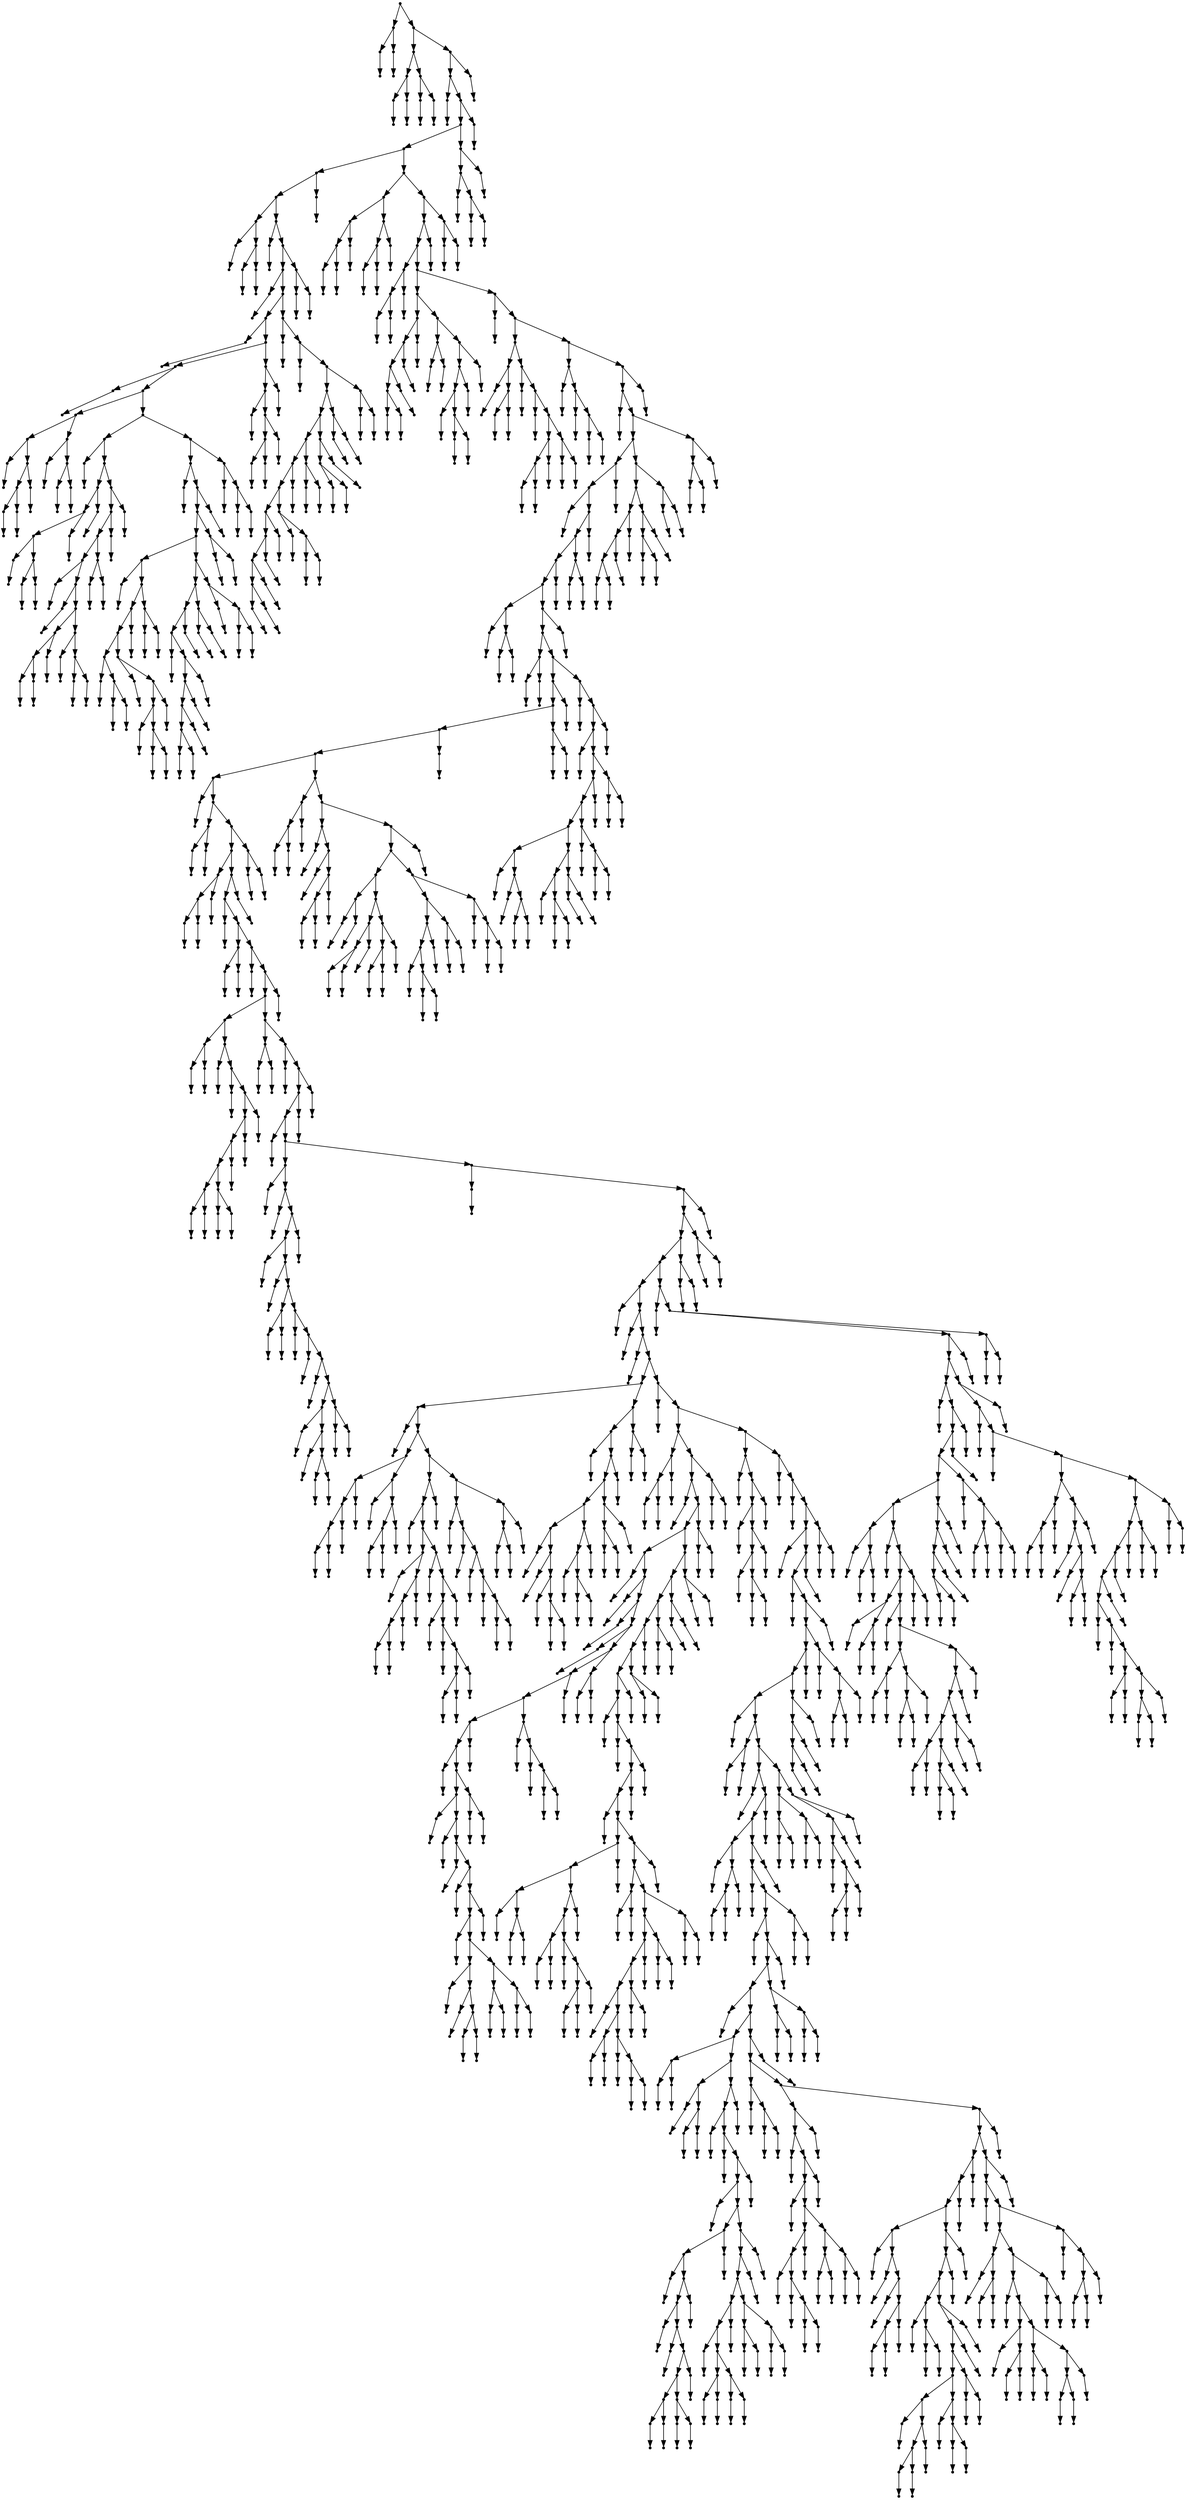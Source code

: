 digraph {
  1843 [shape=point];
  4 [shape=point];
  1 [shape=point];
  0 [shape=point];
  3 [shape=point];
  2 [shape=point];
  1842 [shape=point];
  15 [shape=point];
  9 [shape=point];
  6 [shape=point];
  5 [shape=point];
  8 [shape=point];
  7 [shape=point];
  14 [shape=point];
  11 [shape=point];
  10 [shape=point];
  13 [shape=point];
  12 [shape=point];
  1841 [shape=point];
  1838 [shape=point];
  17 [shape=point];
  16 [shape=point];
  1837 [shape=point];
  1834 [shape=point];
  1822 [shape=point];
  289 [shape=point];
  286 [shape=point];
  25 [shape=point];
  19 [shape=point];
  18 [shape=point];
  24 [shape=point];
  21 [shape=point];
  20 [shape=point];
  23 [shape=point];
  22 [shape=point];
  285 [shape=point];
  27 [shape=point];
  26 [shape=point];
  284 [shape=point];
  278 [shape=point];
  29 [shape=point];
  28 [shape=point];
  277 [shape=point];
  217 [shape=point];
  31 [shape=point];
  30 [shape=point];
  216 [shape=point];
  201 [shape=point];
  33 [shape=point];
  32 [shape=point];
  200 [shape=point];
  53 [shape=point];
  44 [shape=point];
  35 [shape=point];
  34 [shape=point];
  43 [shape=point];
  40 [shape=point];
  37 [shape=point];
  36 [shape=point];
  39 [shape=point];
  38 [shape=point];
  42 [shape=point];
  41 [shape=point];
  52 [shape=point];
  46 [shape=point];
  45 [shape=point];
  51 [shape=point];
  48 [shape=point];
  47 [shape=point];
  50 [shape=point];
  49 [shape=point];
  199 [shape=point];
  106 [shape=point];
  55 [shape=point];
  54 [shape=point];
  105 [shape=point];
  69 [shape=point];
  66 [shape=point];
  63 [shape=point];
  57 [shape=point];
  56 [shape=point];
  62 [shape=point];
  59 [shape=point];
  58 [shape=point];
  61 [shape=point];
  60 [shape=point];
  65 [shape=point];
  64 [shape=point];
  68 [shape=point];
  67 [shape=point];
  104 [shape=point];
  101 [shape=point];
  98 [shape=point];
  92 [shape=point];
  71 [shape=point];
  70 [shape=point];
  91 [shape=point];
  73 [shape=point];
  72 [shape=point];
  90 [shape=point];
  81 [shape=point];
  78 [shape=point];
  75 [shape=point];
  74 [shape=point];
  77 [shape=point];
  76 [shape=point];
  80 [shape=point];
  79 [shape=point];
  89 [shape=point];
  83 [shape=point];
  82 [shape=point];
  88 [shape=point];
  85 [shape=point];
  84 [shape=point];
  87 [shape=point];
  86 [shape=point];
  97 [shape=point];
  94 [shape=point];
  93 [shape=point];
  96 [shape=point];
  95 [shape=point];
  100 [shape=point];
  99 [shape=point];
  103 [shape=point];
  102 [shape=point];
  198 [shape=point];
  189 [shape=point];
  108 [shape=point];
  107 [shape=point];
  188 [shape=point];
  185 [shape=point];
  179 [shape=point];
  143 [shape=point];
  110 [shape=point];
  109 [shape=point];
  142 [shape=point];
  136 [shape=point];
  133 [shape=point];
  118 [shape=point];
  112 [shape=point];
  111 [shape=point];
  117 [shape=point];
  114 [shape=point];
  113 [shape=point];
  116 [shape=point];
  115 [shape=point];
  132 [shape=point];
  120 [shape=point];
  119 [shape=point];
  131 [shape=point];
  128 [shape=point];
  122 [shape=point];
  121 [shape=point];
  127 [shape=point];
  124 [shape=point];
  123 [shape=point];
  126 [shape=point];
  125 [shape=point];
  130 [shape=point];
  129 [shape=point];
  135 [shape=point];
  134 [shape=point];
  141 [shape=point];
  138 [shape=point];
  137 [shape=point];
  140 [shape=point];
  139 [shape=point];
  178 [shape=point];
  169 [shape=point];
  163 [shape=point];
  160 [shape=point];
  145 [shape=point];
  144 [shape=point];
  159 [shape=point];
  156 [shape=point];
  153 [shape=point];
  150 [shape=point];
  147 [shape=point];
  146 [shape=point];
  149 [shape=point];
  148 [shape=point];
  152 [shape=point];
  151 [shape=point];
  155 [shape=point];
  154 [shape=point];
  158 [shape=point];
  157 [shape=point];
  162 [shape=point];
  161 [shape=point];
  168 [shape=point];
  165 [shape=point];
  164 [shape=point];
  167 [shape=point];
  166 [shape=point];
  177 [shape=point];
  171 [shape=point];
  170 [shape=point];
  176 [shape=point];
  173 [shape=point];
  172 [shape=point];
  175 [shape=point];
  174 [shape=point];
  184 [shape=point];
  181 [shape=point];
  180 [shape=point];
  183 [shape=point];
  182 [shape=point];
  187 [shape=point];
  186 [shape=point];
  197 [shape=point];
  191 [shape=point];
  190 [shape=point];
  196 [shape=point];
  193 [shape=point];
  192 [shape=point];
  195 [shape=point];
  194 [shape=point];
  215 [shape=point];
  212 [shape=point];
  203 [shape=point];
  202 [shape=point];
  211 [shape=point];
  208 [shape=point];
  205 [shape=point];
  204 [shape=point];
  207 [shape=point];
  206 [shape=point];
  210 [shape=point];
  209 [shape=point];
  214 [shape=point];
  213 [shape=point];
  276 [shape=point];
  219 [shape=point];
  218 [shape=point];
  275 [shape=point];
  221 [shape=point];
  220 [shape=point];
  274 [shape=point];
  268 [shape=point];
  262 [shape=point];
  253 [shape=point];
  247 [shape=point];
  244 [shape=point];
  235 [shape=point];
  232 [shape=point];
  229 [shape=point];
  226 [shape=point];
  223 [shape=point];
  222 [shape=point];
  225 [shape=point];
  224 [shape=point];
  228 [shape=point];
  227 [shape=point];
  231 [shape=point];
  230 [shape=point];
  234 [shape=point];
  233 [shape=point];
  243 [shape=point];
  237 [shape=point];
  236 [shape=point];
  242 [shape=point];
  239 [shape=point];
  238 [shape=point];
  241 [shape=point];
  240 [shape=point];
  246 [shape=point];
  245 [shape=point];
  252 [shape=point];
  249 [shape=point];
  248 [shape=point];
  251 [shape=point];
  250 [shape=point];
  261 [shape=point];
  258 [shape=point];
  255 [shape=point];
  254 [shape=point];
  257 [shape=point];
  256 [shape=point];
  260 [shape=point];
  259 [shape=point];
  267 [shape=point];
  264 [shape=point];
  263 [shape=point];
  266 [shape=point];
  265 [shape=point];
  273 [shape=point];
  270 [shape=point];
  269 [shape=point];
  272 [shape=point];
  271 [shape=point];
  283 [shape=point];
  280 [shape=point];
  279 [shape=point];
  282 [shape=point];
  281 [shape=point];
  288 [shape=point];
  287 [shape=point];
  1821 [shape=point];
  306 [shape=point];
  297 [shape=point];
  294 [shape=point];
  291 [shape=point];
  290 [shape=point];
  293 [shape=point];
  292 [shape=point];
  296 [shape=point];
  295 [shape=point];
  305 [shape=point];
  302 [shape=point];
  299 [shape=point];
  298 [shape=point];
  301 [shape=point];
  300 [shape=point];
  304 [shape=point];
  303 [shape=point];
  1820 [shape=point];
  1814 [shape=point];
  1811 [shape=point];
  314 [shape=point];
  311 [shape=point];
  308 [shape=point];
  307 [shape=point];
  310 [shape=point];
  309 [shape=point];
  313 [shape=point];
  312 [shape=point];
  1810 [shape=point];
  349 [shape=point];
  328 [shape=point];
  325 [shape=point];
  322 [shape=point];
  319 [shape=point];
  316 [shape=point];
  315 [shape=point];
  318 [shape=point];
  317 [shape=point];
  321 [shape=point];
  320 [shape=point];
  324 [shape=point];
  323 [shape=point];
  327 [shape=point];
  326 [shape=point];
  348 [shape=point];
  333 [shape=point];
  330 [shape=point];
  329 [shape=point];
  332 [shape=point];
  331 [shape=point];
  347 [shape=point];
  344 [shape=point];
  341 [shape=point];
  335 [shape=point];
  334 [shape=point];
  340 [shape=point];
  337 [shape=point];
  336 [shape=point];
  339 [shape=point];
  338 [shape=point];
  343 [shape=point];
  342 [shape=point];
  346 [shape=point];
  345 [shape=point];
  1809 [shape=point];
  351 [shape=point];
  350 [shape=point];
  1808 [shape=point];
  380 [shape=point];
  359 [shape=point];
  353 [shape=point];
  352 [shape=point];
  358 [shape=point];
  355 [shape=point];
  354 [shape=point];
  357 [shape=point];
  356 [shape=point];
  379 [shape=point];
  361 [shape=point];
  360 [shape=point];
  378 [shape=point];
  363 [shape=point];
  362 [shape=point];
  377 [shape=point];
  371 [shape=point];
  368 [shape=point];
  365 [shape=point];
  364 [shape=point];
  367 [shape=point];
  366 [shape=point];
  370 [shape=point];
  369 [shape=point];
  376 [shape=point];
  373 [shape=point];
  372 [shape=point];
  375 [shape=point];
  374 [shape=point];
  1807 [shape=point];
  391 [shape=point];
  382 [shape=point];
  381 [shape=point];
  390 [shape=point];
  384 [shape=point];
  383 [shape=point];
  389 [shape=point];
  386 [shape=point];
  385 [shape=point];
  388 [shape=point];
  387 [shape=point];
  1806 [shape=point];
  1803 [shape=point];
  393 [shape=point];
  392 [shape=point];
  1802 [shape=point];
  1793 [shape=point];
  1766 [shape=point];
  1763 [shape=point];
  395 [shape=point];
  394 [shape=point];
  1762 [shape=point];
  1759 [shape=point];
  1753 [shape=point];
  1750 [shape=point];
  403 [shape=point];
  397 [shape=point];
  396 [shape=point];
  402 [shape=point];
  399 [shape=point];
  398 [shape=point];
  401 [shape=point];
  400 [shape=point];
  1749 [shape=point];
  1746 [shape=point];
  408 [shape=point];
  405 [shape=point];
  404 [shape=point];
  407 [shape=point];
  406 [shape=point];
  1745 [shape=point];
  1691 [shape=point];
  1688 [shape=point];
  1682 [shape=point];
  1679 [shape=point];
  1601 [shape=point];
  410 [shape=point];
  409 [shape=point];
  1600 [shape=point];
  415 [shape=point];
  412 [shape=point];
  411 [shape=point];
  414 [shape=point];
  413 [shape=point];
  1599 [shape=point];
  1593 [shape=point];
  423 [shape=point];
  420 [shape=point];
  417 [shape=point];
  416 [shape=point];
  419 [shape=point];
  418 [shape=point];
  422 [shape=point];
  421 [shape=point];
  1592 [shape=point];
  1589 [shape=point];
  425 [shape=point];
  424 [shape=point];
  1588 [shape=point];
  430 [shape=point];
  427 [shape=point];
  426 [shape=point];
  429 [shape=point];
  428 [shape=point];
  1587 [shape=point];
  432 [shape=point];
  431 [shape=point];
  1586 [shape=point];
  1583 [shape=point];
  464 [shape=point];
  437 [shape=point];
  434 [shape=point];
  433 [shape=point];
  436 [shape=point];
  435 [shape=point];
  463 [shape=point];
  439 [shape=point];
  438 [shape=point];
  462 [shape=point];
  441 [shape=point];
  440 [shape=point];
  461 [shape=point];
  458 [shape=point];
  455 [shape=point];
  452 [shape=point];
  446 [shape=point];
  443 [shape=point];
  442 [shape=point];
  445 [shape=point];
  444 [shape=point];
  451 [shape=point];
  448 [shape=point];
  447 [shape=point];
  450 [shape=point];
  449 [shape=point];
  454 [shape=point];
  453 [shape=point];
  457 [shape=point];
  456 [shape=point];
  460 [shape=point];
  459 [shape=point];
  1582 [shape=point];
  469 [shape=point];
  466 [shape=point];
  465 [shape=point];
  468 [shape=point];
  467 [shape=point];
  1581 [shape=point];
  471 [shape=point];
  470 [shape=point];
  1580 [shape=point];
  1577 [shape=point];
  1574 [shape=point];
  473 [shape=point];
  472 [shape=point];
  1573 [shape=point];
  520 [shape=point];
  475 [shape=point];
  474 [shape=point];
  519 [shape=point];
  477 [shape=point];
  476 [shape=point];
  518 [shape=point];
  515 [shape=point];
  479 [shape=point];
  478 [shape=point];
  514 [shape=point];
  481 [shape=point];
  480 [shape=point];
  513 [shape=point];
  486 [shape=point];
  483 [shape=point];
  482 [shape=point];
  485 [shape=point];
  484 [shape=point];
  512 [shape=point];
  488 [shape=point];
  487 [shape=point];
  511 [shape=point];
  490 [shape=point];
  489 [shape=point];
  510 [shape=point];
  492 [shape=point];
  491 [shape=point];
  509 [shape=point];
  503 [shape=point];
  494 [shape=point];
  493 [shape=point];
  502 [shape=point];
  496 [shape=point];
  495 [shape=point];
  501 [shape=point];
  498 [shape=point];
  497 [shape=point];
  500 [shape=point];
  499 [shape=point];
  508 [shape=point];
  505 [shape=point];
  504 [shape=point];
  507 [shape=point];
  506 [shape=point];
  517 [shape=point];
  516 [shape=point];
  1572 [shape=point];
  522 [shape=point];
  521 [shape=point];
  1571 [shape=point];
  1568 [shape=point];
  1562 [shape=point];
  1556 [shape=point];
  1358 [shape=point];
  524 [shape=point];
  523 [shape=point];
  1357 [shape=point];
  526 [shape=point];
  525 [shape=point];
  1356 [shape=point];
  528 [shape=point];
  527 [shape=point];
  1355 [shape=point];
  671 [shape=point];
  623 [shape=point];
  530 [shape=point];
  529 [shape=point];
  622 [shape=point];
  553 [shape=point];
  541 [shape=point];
  538 [shape=point];
  535 [shape=point];
  532 [shape=point];
  531 [shape=point];
  534 [shape=point];
  533 [shape=point];
  537 [shape=point];
  536 [shape=point];
  540 [shape=point];
  539 [shape=point];
  552 [shape=point];
  543 [shape=point];
  542 [shape=point];
  551 [shape=point];
  548 [shape=point];
  545 [shape=point];
  544 [shape=point];
  547 [shape=point];
  546 [shape=point];
  550 [shape=point];
  549 [shape=point];
  621 [shape=point];
  594 [shape=point];
  591 [shape=point];
  555 [shape=point];
  554 [shape=point];
  590 [shape=point];
  569 [shape=point];
  557 [shape=point];
  556 [shape=point];
  568 [shape=point];
  565 [shape=point];
  562 [shape=point];
  559 [shape=point];
  558 [shape=point];
  561 [shape=point];
  560 [shape=point];
  564 [shape=point];
  563 [shape=point];
  567 [shape=point];
  566 [shape=point];
  589 [shape=point];
  571 [shape=point];
  570 [shape=point];
  588 [shape=point];
  585 [shape=point];
  573 [shape=point];
  572 [shape=point];
  584 [shape=point];
  575 [shape=point];
  574 [shape=point];
  583 [shape=point];
  580 [shape=point];
  577 [shape=point];
  576 [shape=point];
  579 [shape=point];
  578 [shape=point];
  582 [shape=point];
  581 [shape=point];
  587 [shape=point];
  586 [shape=point];
  593 [shape=point];
  592 [shape=point];
  620 [shape=point];
  611 [shape=point];
  596 [shape=point];
  595 [shape=point];
  610 [shape=point];
  598 [shape=point];
  597 [shape=point];
  609 [shape=point];
  600 [shape=point];
  599 [shape=point];
  608 [shape=point];
  602 [shape=point];
  601 [shape=point];
  607 [shape=point];
  604 [shape=point];
  603 [shape=point];
  606 [shape=point];
  605 [shape=point];
  619 [shape=point];
  616 [shape=point];
  613 [shape=point];
  612 [shape=point];
  615 [shape=point];
  614 [shape=point];
  618 [shape=point];
  617 [shape=point];
  670 [shape=point];
  664 [shape=point];
  625 [shape=point];
  624 [shape=point];
  663 [shape=point];
  660 [shape=point];
  651 [shape=point];
  639 [shape=point];
  627 [shape=point];
  626 [shape=point];
  638 [shape=point];
  629 [shape=point];
  628 [shape=point];
  637 [shape=point];
  631 [shape=point];
  630 [shape=point];
  636 [shape=point];
  633 [shape=point];
  632 [shape=point];
  635 [shape=point];
  634 [shape=point];
  650 [shape=point];
  647 [shape=point];
  641 [shape=point];
  640 [shape=point];
  646 [shape=point];
  643 [shape=point];
  642 [shape=point];
  645 [shape=point];
  644 [shape=point];
  649 [shape=point];
  648 [shape=point];
  659 [shape=point];
  656 [shape=point];
  653 [shape=point];
  652 [shape=point];
  655 [shape=point];
  654 [shape=point];
  658 [shape=point];
  657 [shape=point];
  662 [shape=point];
  661 [shape=point];
  669 [shape=point];
  666 [shape=point];
  665 [shape=point];
  668 [shape=point];
  667 [shape=point];
  1354 [shape=point];
  673 [shape=point];
  672 [shape=point];
  1353 [shape=point];
  909 [shape=point];
  681 [shape=point];
  678 [shape=point];
  675 [shape=point];
  674 [shape=point];
  677 [shape=point];
  676 [shape=point];
  680 [shape=point];
  679 [shape=point];
  908 [shape=point];
  902 [shape=point];
  683 [shape=point];
  682 [shape=point];
  901 [shape=point];
  895 [shape=point];
  769 [shape=point];
  685 [shape=point];
  684 [shape=point];
  768 [shape=point];
  687 [shape=point];
  686 [shape=point];
  767 [shape=point];
  689 [shape=point];
  688 [shape=point];
  766 [shape=point];
  691 [shape=point];
  690 [shape=point];
  765 [shape=point];
  759 [shape=point];
  756 [shape=point];
  744 [shape=point];
  741 [shape=point];
  693 [shape=point];
  692 [shape=point];
  740 [shape=point];
  734 [shape=point];
  695 [shape=point];
  694 [shape=point];
  733 [shape=point];
  697 [shape=point];
  696 [shape=point];
  732 [shape=point];
  699 [shape=point];
  698 [shape=point];
  731 [shape=point];
  701 [shape=point];
  700 [shape=point];
  730 [shape=point];
  727 [shape=point];
  703 [shape=point];
  702 [shape=point];
  726 [shape=point];
  714 [shape=point];
  705 [shape=point];
  704 [shape=point];
  713 [shape=point];
  707 [shape=point];
  706 [shape=point];
  712 [shape=point];
  709 [shape=point];
  708 [shape=point];
  711 [shape=point];
  710 [shape=point];
  725 [shape=point];
  719 [shape=point];
  716 [shape=point];
  715 [shape=point];
  718 [shape=point];
  717 [shape=point];
  724 [shape=point];
  721 [shape=point];
  720 [shape=point];
  723 [shape=point];
  722 [shape=point];
  729 [shape=point];
  728 [shape=point];
  739 [shape=point];
  736 [shape=point];
  735 [shape=point];
  738 [shape=point];
  737 [shape=point];
  743 [shape=point];
  742 [shape=point];
  755 [shape=point];
  746 [shape=point];
  745 [shape=point];
  754 [shape=point];
  748 [shape=point];
  747 [shape=point];
  753 [shape=point];
  750 [shape=point];
  749 [shape=point];
  752 [shape=point];
  751 [shape=point];
  758 [shape=point];
  757 [shape=point];
  764 [shape=point];
  761 [shape=point];
  760 [shape=point];
  763 [shape=point];
  762 [shape=point];
  894 [shape=point];
  888 [shape=point];
  882 [shape=point];
  876 [shape=point];
  873 [shape=point];
  867 [shape=point];
  864 [shape=point];
  771 [shape=point];
  770 [shape=point];
  863 [shape=point];
  773 [shape=point];
  772 [shape=point];
  862 [shape=point];
  859 [shape=point];
  856 [shape=point];
  775 [shape=point];
  774 [shape=point];
  855 [shape=point];
  807 [shape=point];
  804 [shape=point];
  783 [shape=point];
  777 [shape=point];
  776 [shape=point];
  782 [shape=point];
  779 [shape=point];
  778 [shape=point];
  781 [shape=point];
  780 [shape=point];
  803 [shape=point];
  800 [shape=point];
  788 [shape=point];
  785 [shape=point];
  784 [shape=point];
  787 [shape=point];
  786 [shape=point];
  799 [shape=point];
  790 [shape=point];
  789 [shape=point];
  798 [shape=point];
  795 [shape=point];
  792 [shape=point];
  791 [shape=point];
  794 [shape=point];
  793 [shape=point];
  797 [shape=point];
  796 [shape=point];
  802 [shape=point];
  801 [shape=point];
  806 [shape=point];
  805 [shape=point];
  854 [shape=point];
  851 [shape=point];
  812 [shape=point];
  809 [shape=point];
  808 [shape=point];
  811 [shape=point];
  810 [shape=point];
  850 [shape=point];
  844 [shape=point];
  838 [shape=point];
  835 [shape=point];
  829 [shape=point];
  814 [shape=point];
  813 [shape=point];
  828 [shape=point];
  819 [shape=point];
  816 [shape=point];
  815 [shape=point];
  818 [shape=point];
  817 [shape=point];
  827 [shape=point];
  821 [shape=point];
  820 [shape=point];
  826 [shape=point];
  823 [shape=point];
  822 [shape=point];
  825 [shape=point];
  824 [shape=point];
  834 [shape=point];
  831 [shape=point];
  830 [shape=point];
  833 [shape=point];
  832 [shape=point];
  837 [shape=point];
  836 [shape=point];
  843 [shape=point];
  840 [shape=point];
  839 [shape=point];
  842 [shape=point];
  841 [shape=point];
  849 [shape=point];
  846 [shape=point];
  845 [shape=point];
  848 [shape=point];
  847 [shape=point];
  853 [shape=point];
  852 [shape=point];
  858 [shape=point];
  857 [shape=point];
  861 [shape=point];
  860 [shape=point];
  866 [shape=point];
  865 [shape=point];
  872 [shape=point];
  869 [shape=point];
  868 [shape=point];
  871 [shape=point];
  870 [shape=point];
  875 [shape=point];
  874 [shape=point];
  881 [shape=point];
  878 [shape=point];
  877 [shape=point];
  880 [shape=point];
  879 [shape=point];
  887 [shape=point];
  884 [shape=point];
  883 [shape=point];
  886 [shape=point];
  885 [shape=point];
  893 [shape=point];
  890 [shape=point];
  889 [shape=point];
  892 [shape=point];
  891 [shape=point];
  900 [shape=point];
  897 [shape=point];
  896 [shape=point];
  899 [shape=point];
  898 [shape=point];
  907 [shape=point];
  904 [shape=point];
  903 [shape=point];
  906 [shape=point];
  905 [shape=point];
  1352 [shape=point];
  929 [shape=point];
  911 [shape=point];
  910 [shape=point];
  928 [shape=point];
  925 [shape=point];
  913 [shape=point];
  912 [shape=point];
  924 [shape=point];
  921 [shape=point];
  915 [shape=point];
  914 [shape=point];
  920 [shape=point];
  917 [shape=point];
  916 [shape=point];
  919 [shape=point];
  918 [shape=point];
  923 [shape=point];
  922 [shape=point];
  927 [shape=point];
  926 [shape=point];
  1351 [shape=point];
  931 [shape=point];
  930 [shape=point];
  1350 [shape=point];
  933 [shape=point];
  932 [shape=point];
  1349 [shape=point];
  1343 [shape=point];
  935 [shape=point];
  934 [shape=point];
  1342 [shape=point];
  1339 [shape=point];
  937 [shape=point];
  936 [shape=point];
  1338 [shape=point];
  1335 [shape=point];
  1323 [shape=point];
  1320 [shape=point];
  1308 [shape=point];
  939 [shape=point];
  938 [shape=point];
  1307 [shape=point];
  944 [shape=point];
  941 [shape=point];
  940 [shape=point];
  943 [shape=point];
  942 [shape=point];
  1306 [shape=point];
  1276 [shape=point];
  946 [shape=point];
  945 [shape=point];
  1275 [shape=point];
  1272 [shape=point];
  957 [shape=point];
  948 [shape=point];
  947 [shape=point];
  956 [shape=point];
  953 [shape=point];
  950 [shape=point];
  949 [shape=point];
  952 [shape=point];
  951 [shape=point];
  955 [shape=point];
  954 [shape=point];
  1271 [shape=point];
  1268 [shape=point];
  959 [shape=point];
  958 [shape=point];
  1267 [shape=point];
  1261 [shape=point];
  961 [shape=point];
  960 [shape=point];
  1260 [shape=point];
  1257 [shape=point];
  1245 [shape=point];
  963 [shape=point];
  962 [shape=point];
  1244 [shape=point];
  1058 [shape=point];
  968 [shape=point];
  965 [shape=point];
  964 [shape=point];
  967 [shape=point];
  966 [shape=point];
  1057 [shape=point];
  976 [shape=point];
  970 [shape=point];
  969 [shape=point];
  975 [shape=point];
  972 [shape=point];
  971 [shape=point];
  974 [shape=point];
  973 [shape=point];
  1056 [shape=point];
  1053 [shape=point];
  978 [shape=point];
  977 [shape=point];
  1052 [shape=point];
  980 [shape=point];
  979 [shape=point];
  1051 [shape=point];
  1048 [shape=point];
  982 [shape=point];
  981 [shape=point];
  1047 [shape=point];
  1011 [shape=point];
  1008 [shape=point];
  984 [shape=point];
  983 [shape=point];
  1007 [shape=point];
  1004 [shape=point];
  986 [shape=point];
  985 [shape=point];
  1003 [shape=point];
  988 [shape=point];
  987 [shape=point];
  1002 [shape=point];
  999 [shape=point];
  993 [shape=point];
  990 [shape=point];
  989 [shape=point];
  992 [shape=point];
  991 [shape=point];
  998 [shape=point];
  995 [shape=point];
  994 [shape=point];
  997 [shape=point];
  996 [shape=point];
  1001 [shape=point];
  1000 [shape=point];
  1006 [shape=point];
  1005 [shape=point];
  1010 [shape=point];
  1009 [shape=point];
  1046 [shape=point];
  1043 [shape=point];
  1040 [shape=point];
  1028 [shape=point];
  1025 [shape=point];
  1013 [shape=point];
  1012 [shape=point];
  1024 [shape=point];
  1018 [shape=point];
  1015 [shape=point];
  1014 [shape=point];
  1017 [shape=point];
  1016 [shape=point];
  1023 [shape=point];
  1020 [shape=point];
  1019 [shape=point];
  1022 [shape=point];
  1021 [shape=point];
  1027 [shape=point];
  1026 [shape=point];
  1039 [shape=point];
  1033 [shape=point];
  1030 [shape=point];
  1029 [shape=point];
  1032 [shape=point];
  1031 [shape=point];
  1038 [shape=point];
  1035 [shape=point];
  1034 [shape=point];
  1037 [shape=point];
  1036 [shape=point];
  1042 [shape=point];
  1041 [shape=point];
  1045 [shape=point];
  1044 [shape=point];
  1050 [shape=point];
  1049 [shape=point];
  1055 [shape=point];
  1054 [shape=point];
  1243 [shape=point];
  1240 [shape=point];
  1066 [shape=point];
  1060 [shape=point];
  1059 [shape=point];
  1065 [shape=point];
  1062 [shape=point];
  1061 [shape=point];
  1064 [shape=point];
  1063 [shape=point];
  1239 [shape=point];
  1104 [shape=point];
  1101 [shape=point];
  1068 [shape=point];
  1067 [shape=point];
  1100 [shape=point];
  1097 [shape=point];
  1070 [shape=point];
  1069 [shape=point];
  1096 [shape=point];
  1084 [shape=point];
  1081 [shape=point];
  1072 [shape=point];
  1071 [shape=point];
  1080 [shape=point];
  1074 [shape=point];
  1073 [shape=point];
  1079 [shape=point];
  1076 [shape=point];
  1075 [shape=point];
  1078 [shape=point];
  1077 [shape=point];
  1083 [shape=point];
  1082 [shape=point];
  1095 [shape=point];
  1089 [shape=point];
  1086 [shape=point];
  1085 [shape=point];
  1088 [shape=point];
  1087 [shape=point];
  1094 [shape=point];
  1091 [shape=point];
  1090 [shape=point];
  1093 [shape=point];
  1092 [shape=point];
  1099 [shape=point];
  1098 [shape=point];
  1103 [shape=point];
  1102 [shape=point];
  1238 [shape=point];
  1235 [shape=point];
  1175 [shape=point];
  1172 [shape=point];
  1169 [shape=point];
  1121 [shape=point];
  1106 [shape=point];
  1105 [shape=point];
  1120 [shape=point];
  1108 [shape=point];
  1107 [shape=point];
  1119 [shape=point];
  1110 [shape=point];
  1109 [shape=point];
  1118 [shape=point];
  1115 [shape=point];
  1112 [shape=point];
  1111 [shape=point];
  1114 [shape=point];
  1113 [shape=point];
  1117 [shape=point];
  1116 [shape=point];
  1168 [shape=point];
  1165 [shape=point];
  1162 [shape=point];
  1129 [shape=point];
  1123 [shape=point];
  1122 [shape=point];
  1128 [shape=point];
  1125 [shape=point];
  1124 [shape=point];
  1127 [shape=point];
  1126 [shape=point];
  1161 [shape=point];
  1158 [shape=point];
  1155 [shape=point];
  1149 [shape=point];
  1140 [shape=point];
  1131 [shape=point];
  1130 [shape=point];
  1139 [shape=point];
  1136 [shape=point];
  1133 [shape=point];
  1132 [shape=point];
  1135 [shape=point];
  1134 [shape=point];
  1138 [shape=point];
  1137 [shape=point];
  1148 [shape=point];
  1142 [shape=point];
  1141 [shape=point];
  1147 [shape=point];
  1144 [shape=point];
  1143 [shape=point];
  1146 [shape=point];
  1145 [shape=point];
  1154 [shape=point];
  1151 [shape=point];
  1150 [shape=point];
  1153 [shape=point];
  1152 [shape=point];
  1157 [shape=point];
  1156 [shape=point];
  1160 [shape=point];
  1159 [shape=point];
  1164 [shape=point];
  1163 [shape=point];
  1167 [shape=point];
  1166 [shape=point];
  1171 [shape=point];
  1170 [shape=point];
  1174 [shape=point];
  1173 [shape=point];
  1234 [shape=point];
  1231 [shape=point];
  1177 [shape=point];
  1176 [shape=point];
  1230 [shape=point];
  1218 [shape=point];
  1185 [shape=point];
  1179 [shape=point];
  1178 [shape=point];
  1184 [shape=point];
  1181 [shape=point];
  1180 [shape=point];
  1183 [shape=point];
  1182 [shape=point];
  1217 [shape=point];
  1211 [shape=point];
  1187 [shape=point];
  1186 [shape=point];
  1210 [shape=point];
  1195 [shape=point];
  1189 [shape=point];
  1188 [shape=point];
  1194 [shape=point];
  1191 [shape=point];
  1190 [shape=point];
  1193 [shape=point];
  1192 [shape=point];
  1209 [shape=point];
  1200 [shape=point];
  1197 [shape=point];
  1196 [shape=point];
  1199 [shape=point];
  1198 [shape=point];
  1208 [shape=point];
  1205 [shape=point];
  1202 [shape=point];
  1201 [shape=point];
  1204 [shape=point];
  1203 [shape=point];
  1207 [shape=point];
  1206 [shape=point];
  1216 [shape=point];
  1213 [shape=point];
  1212 [shape=point];
  1215 [shape=point];
  1214 [shape=point];
  1229 [shape=point];
  1220 [shape=point];
  1219 [shape=point];
  1228 [shape=point];
  1225 [shape=point];
  1222 [shape=point];
  1221 [shape=point];
  1224 [shape=point];
  1223 [shape=point];
  1227 [shape=point];
  1226 [shape=point];
  1233 [shape=point];
  1232 [shape=point];
  1237 [shape=point];
  1236 [shape=point];
  1242 [shape=point];
  1241 [shape=point];
  1256 [shape=point];
  1250 [shape=point];
  1247 [shape=point];
  1246 [shape=point];
  1249 [shape=point];
  1248 [shape=point];
  1255 [shape=point];
  1252 [shape=point];
  1251 [shape=point];
  1254 [shape=point];
  1253 [shape=point];
  1259 [shape=point];
  1258 [shape=point];
  1266 [shape=point];
  1263 [shape=point];
  1262 [shape=point];
  1265 [shape=point];
  1264 [shape=point];
  1270 [shape=point];
  1269 [shape=point];
  1274 [shape=point];
  1273 [shape=point];
  1305 [shape=point];
  1287 [shape=point];
  1281 [shape=point];
  1278 [shape=point];
  1277 [shape=point];
  1280 [shape=point];
  1279 [shape=point];
  1286 [shape=point];
  1283 [shape=point];
  1282 [shape=point];
  1285 [shape=point];
  1284 [shape=point];
  1304 [shape=point];
  1301 [shape=point];
  1298 [shape=point];
  1289 [shape=point];
  1288 [shape=point];
  1297 [shape=point];
  1294 [shape=point];
  1291 [shape=point];
  1290 [shape=point];
  1293 [shape=point];
  1292 [shape=point];
  1296 [shape=point];
  1295 [shape=point];
  1300 [shape=point];
  1299 [shape=point];
  1303 [shape=point];
  1302 [shape=point];
  1319 [shape=point];
  1316 [shape=point];
  1313 [shape=point];
  1310 [shape=point];
  1309 [shape=point];
  1312 [shape=point];
  1311 [shape=point];
  1315 [shape=point];
  1314 [shape=point];
  1318 [shape=point];
  1317 [shape=point];
  1322 [shape=point];
  1321 [shape=point];
  1334 [shape=point];
  1325 [shape=point];
  1324 [shape=point];
  1333 [shape=point];
  1330 [shape=point];
  1327 [shape=point];
  1326 [shape=point];
  1329 [shape=point];
  1328 [shape=point];
  1332 [shape=point];
  1331 [shape=point];
  1337 [shape=point];
  1336 [shape=point];
  1341 [shape=point];
  1340 [shape=point];
  1348 [shape=point];
  1345 [shape=point];
  1344 [shape=point];
  1347 [shape=point];
  1346 [shape=point];
  1555 [shape=point];
  1360 [shape=point];
  1359 [shape=point];
  1554 [shape=point];
  1548 [shape=point];
  1545 [shape=point];
  1470 [shape=point];
  1362 [shape=point];
  1361 [shape=point];
  1469 [shape=point];
  1466 [shape=point];
  1463 [shape=point];
  1448 [shape=point];
  1433 [shape=point];
  1370 [shape=point];
  1364 [shape=point];
  1363 [shape=point];
  1369 [shape=point];
  1366 [shape=point];
  1365 [shape=point];
  1368 [shape=point];
  1367 [shape=point];
  1432 [shape=point];
  1372 [shape=point];
  1371 [shape=point];
  1431 [shape=point];
  1425 [shape=point];
  1380 [shape=point];
  1374 [shape=point];
  1373 [shape=point];
  1379 [shape=point];
  1376 [shape=point];
  1375 [shape=point];
  1378 [shape=point];
  1377 [shape=point];
  1424 [shape=point];
  1382 [shape=point];
  1381 [shape=point];
  1423 [shape=point];
  1396 [shape=point];
  1387 [shape=point];
  1384 [shape=point];
  1383 [shape=point];
  1386 [shape=point];
  1385 [shape=point];
  1395 [shape=point];
  1392 [shape=point];
  1389 [shape=point];
  1388 [shape=point];
  1391 [shape=point];
  1390 [shape=point];
  1394 [shape=point];
  1393 [shape=point];
  1422 [shape=point];
  1419 [shape=point];
  1416 [shape=point];
  1410 [shape=point];
  1401 [shape=point];
  1398 [shape=point];
  1397 [shape=point];
  1400 [shape=point];
  1399 [shape=point];
  1409 [shape=point];
  1406 [shape=point];
  1403 [shape=point];
  1402 [shape=point];
  1405 [shape=point];
  1404 [shape=point];
  1408 [shape=point];
  1407 [shape=point];
  1415 [shape=point];
  1412 [shape=point];
  1411 [shape=point];
  1414 [shape=point];
  1413 [shape=point];
  1418 [shape=point];
  1417 [shape=point];
  1421 [shape=point];
  1420 [shape=point];
  1430 [shape=point];
  1427 [shape=point];
  1426 [shape=point];
  1429 [shape=point];
  1428 [shape=point];
  1447 [shape=point];
  1444 [shape=point];
  1441 [shape=point];
  1438 [shape=point];
  1435 [shape=point];
  1434 [shape=point];
  1437 [shape=point];
  1436 [shape=point];
  1440 [shape=point];
  1439 [shape=point];
  1443 [shape=point];
  1442 [shape=point];
  1446 [shape=point];
  1445 [shape=point];
  1462 [shape=point];
  1450 [shape=point];
  1449 [shape=point];
  1461 [shape=point];
  1455 [shape=point];
  1452 [shape=point];
  1451 [shape=point];
  1454 [shape=point];
  1453 [shape=point];
  1460 [shape=point];
  1457 [shape=point];
  1456 [shape=point];
  1459 [shape=point];
  1458 [shape=point];
  1465 [shape=point];
  1464 [shape=point];
  1468 [shape=point];
  1467 [shape=point];
  1544 [shape=point];
  1541 [shape=point];
  1472 [shape=point];
  1471 [shape=point];
  1540 [shape=point];
  1474 [shape=point];
  1473 [shape=point];
  1539 [shape=point];
  1497 [shape=point];
  1482 [shape=point];
  1479 [shape=point];
  1476 [shape=point];
  1475 [shape=point];
  1478 [shape=point];
  1477 [shape=point];
  1481 [shape=point];
  1480 [shape=point];
  1496 [shape=point];
  1493 [shape=point];
  1484 [shape=point];
  1483 [shape=point];
  1492 [shape=point];
  1486 [shape=point];
  1485 [shape=point];
  1491 [shape=point];
  1488 [shape=point];
  1487 [shape=point];
  1490 [shape=point];
  1489 [shape=point];
  1495 [shape=point];
  1494 [shape=point];
  1538 [shape=point];
  1532 [shape=point];
  1526 [shape=point];
  1523 [shape=point];
  1520 [shape=point];
  1517 [shape=point];
  1499 [shape=point];
  1498 [shape=point];
  1516 [shape=point];
  1501 [shape=point];
  1500 [shape=point];
  1515 [shape=point];
  1506 [shape=point];
  1503 [shape=point];
  1502 [shape=point];
  1505 [shape=point];
  1504 [shape=point];
  1514 [shape=point];
  1511 [shape=point];
  1508 [shape=point];
  1507 [shape=point];
  1510 [shape=point];
  1509 [shape=point];
  1513 [shape=point];
  1512 [shape=point];
  1519 [shape=point];
  1518 [shape=point];
  1522 [shape=point];
  1521 [shape=point];
  1525 [shape=point];
  1524 [shape=point];
  1531 [shape=point];
  1528 [shape=point];
  1527 [shape=point];
  1530 [shape=point];
  1529 [shape=point];
  1537 [shape=point];
  1534 [shape=point];
  1533 [shape=point];
  1536 [shape=point];
  1535 [shape=point];
  1543 [shape=point];
  1542 [shape=point];
  1547 [shape=point];
  1546 [shape=point];
  1553 [shape=point];
  1550 [shape=point];
  1549 [shape=point];
  1552 [shape=point];
  1551 [shape=point];
  1561 [shape=point];
  1558 [shape=point];
  1557 [shape=point];
  1560 [shape=point];
  1559 [shape=point];
  1567 [shape=point];
  1564 [shape=point];
  1563 [shape=point];
  1566 [shape=point];
  1565 [shape=point];
  1570 [shape=point];
  1569 [shape=point];
  1576 [shape=point];
  1575 [shape=point];
  1579 [shape=point];
  1578 [shape=point];
  1585 [shape=point];
  1584 [shape=point];
  1591 [shape=point];
  1590 [shape=point];
  1598 [shape=point];
  1595 [shape=point];
  1594 [shape=point];
  1597 [shape=point];
  1596 [shape=point];
  1678 [shape=point];
  1609 [shape=point];
  1606 [shape=point];
  1603 [shape=point];
  1602 [shape=point];
  1605 [shape=point];
  1604 [shape=point];
  1608 [shape=point];
  1607 [shape=point];
  1677 [shape=point];
  1623 [shape=point];
  1611 [shape=point];
  1610 [shape=point];
  1622 [shape=point];
  1613 [shape=point];
  1612 [shape=point];
  1621 [shape=point];
  1618 [shape=point];
  1615 [shape=point];
  1614 [shape=point];
  1617 [shape=point];
  1616 [shape=point];
  1620 [shape=point];
  1619 [shape=point];
  1676 [shape=point];
  1673 [shape=point];
  1646 [shape=point];
  1628 [shape=point];
  1625 [shape=point];
  1624 [shape=point];
  1627 [shape=point];
  1626 [shape=point];
  1645 [shape=point];
  1636 [shape=point];
  1633 [shape=point];
  1630 [shape=point];
  1629 [shape=point];
  1632 [shape=point];
  1631 [shape=point];
  1635 [shape=point];
  1634 [shape=point];
  1644 [shape=point];
  1641 [shape=point];
  1638 [shape=point];
  1637 [shape=point];
  1640 [shape=point];
  1639 [shape=point];
  1643 [shape=point];
  1642 [shape=point];
  1672 [shape=point];
  1663 [shape=point];
  1657 [shape=point];
  1654 [shape=point];
  1648 [shape=point];
  1647 [shape=point];
  1653 [shape=point];
  1650 [shape=point];
  1649 [shape=point];
  1652 [shape=point];
  1651 [shape=point];
  1656 [shape=point];
  1655 [shape=point];
  1662 [shape=point];
  1659 [shape=point];
  1658 [shape=point];
  1661 [shape=point];
  1660 [shape=point];
  1671 [shape=point];
  1665 [shape=point];
  1664 [shape=point];
  1670 [shape=point];
  1667 [shape=point];
  1666 [shape=point];
  1669 [shape=point];
  1668 [shape=point];
  1675 [shape=point];
  1674 [shape=point];
  1681 [shape=point];
  1680 [shape=point];
  1687 [shape=point];
  1684 [shape=point];
  1683 [shape=point];
  1686 [shape=point];
  1685 [shape=point];
  1690 [shape=point];
  1689 [shape=point];
  1744 [shape=point];
  1693 [shape=point];
  1692 [shape=point];
  1743 [shape=point];
  1740 [shape=point];
  1695 [shape=point];
  1694 [shape=point];
  1739 [shape=point];
  1733 [shape=point];
  1730 [shape=point];
  1721 [shape=point];
  1706 [shape=point];
  1697 [shape=point];
  1696 [shape=point];
  1705 [shape=point];
  1699 [shape=point];
  1698 [shape=point];
  1704 [shape=point];
  1701 [shape=point];
  1700 [shape=point];
  1703 [shape=point];
  1702 [shape=point];
  1720 [shape=point];
  1714 [shape=point];
  1708 [shape=point];
  1707 [shape=point];
  1713 [shape=point];
  1710 [shape=point];
  1709 [shape=point];
  1712 [shape=point];
  1711 [shape=point];
  1719 [shape=point];
  1716 [shape=point];
  1715 [shape=point];
  1718 [shape=point];
  1717 [shape=point];
  1729 [shape=point];
  1723 [shape=point];
  1722 [shape=point];
  1728 [shape=point];
  1725 [shape=point];
  1724 [shape=point];
  1727 [shape=point];
  1726 [shape=point];
  1732 [shape=point];
  1731 [shape=point];
  1738 [shape=point];
  1735 [shape=point];
  1734 [shape=point];
  1737 [shape=point];
  1736 [shape=point];
  1742 [shape=point];
  1741 [shape=point];
  1748 [shape=point];
  1747 [shape=point];
  1752 [shape=point];
  1751 [shape=point];
  1758 [shape=point];
  1755 [shape=point];
  1754 [shape=point];
  1757 [shape=point];
  1756 [shape=point];
  1761 [shape=point];
  1760 [shape=point];
  1765 [shape=point];
  1764 [shape=point];
  1792 [shape=point];
  1786 [shape=point];
  1777 [shape=point];
  1774 [shape=point];
  1771 [shape=point];
  1768 [shape=point];
  1767 [shape=point];
  1770 [shape=point];
  1769 [shape=point];
  1773 [shape=point];
  1772 [shape=point];
  1776 [shape=point];
  1775 [shape=point];
  1785 [shape=point];
  1782 [shape=point];
  1779 [shape=point];
  1778 [shape=point];
  1781 [shape=point];
  1780 [shape=point];
  1784 [shape=point];
  1783 [shape=point];
  1791 [shape=point];
  1788 [shape=point];
  1787 [shape=point];
  1790 [shape=point];
  1789 [shape=point];
  1801 [shape=point];
  1798 [shape=point];
  1795 [shape=point];
  1794 [shape=point];
  1797 [shape=point];
  1796 [shape=point];
  1800 [shape=point];
  1799 [shape=point];
  1805 [shape=point];
  1804 [shape=point];
  1813 [shape=point];
  1812 [shape=point];
  1819 [shape=point];
  1816 [shape=point];
  1815 [shape=point];
  1818 [shape=point];
  1817 [shape=point];
  1833 [shape=point];
  1830 [shape=point];
  1824 [shape=point];
  1823 [shape=point];
  1829 [shape=point];
  1826 [shape=point];
  1825 [shape=point];
  1828 [shape=point];
  1827 [shape=point];
  1832 [shape=point];
  1831 [shape=point];
  1836 [shape=point];
  1835 [shape=point];
  1840 [shape=point];
  1839 [shape=point];
1843 -> 4;
4 -> 1;
1 -> 0;
4 -> 3;
3 -> 2;
1843 -> 1842;
1842 -> 15;
15 -> 9;
9 -> 6;
6 -> 5;
9 -> 8;
8 -> 7;
15 -> 14;
14 -> 11;
11 -> 10;
14 -> 13;
13 -> 12;
1842 -> 1841;
1841 -> 1838;
1838 -> 17;
17 -> 16;
1838 -> 1837;
1837 -> 1834;
1834 -> 1822;
1822 -> 289;
289 -> 286;
286 -> 25;
25 -> 19;
19 -> 18;
25 -> 24;
24 -> 21;
21 -> 20;
24 -> 23;
23 -> 22;
286 -> 285;
285 -> 27;
27 -> 26;
285 -> 284;
284 -> 278;
278 -> 29;
29 -> 28;
278 -> 277;
277 -> 217;
217 -> 31;
31 -> 30;
217 -> 216;
216 -> 201;
201 -> 33;
33 -> 32;
201 -> 200;
200 -> 53;
53 -> 44;
44 -> 35;
35 -> 34;
44 -> 43;
43 -> 40;
40 -> 37;
37 -> 36;
40 -> 39;
39 -> 38;
43 -> 42;
42 -> 41;
53 -> 52;
52 -> 46;
46 -> 45;
52 -> 51;
51 -> 48;
48 -> 47;
51 -> 50;
50 -> 49;
200 -> 199;
199 -> 106;
106 -> 55;
55 -> 54;
106 -> 105;
105 -> 69;
69 -> 66;
66 -> 63;
63 -> 57;
57 -> 56;
63 -> 62;
62 -> 59;
59 -> 58;
62 -> 61;
61 -> 60;
66 -> 65;
65 -> 64;
69 -> 68;
68 -> 67;
105 -> 104;
104 -> 101;
101 -> 98;
98 -> 92;
92 -> 71;
71 -> 70;
92 -> 91;
91 -> 73;
73 -> 72;
91 -> 90;
90 -> 81;
81 -> 78;
78 -> 75;
75 -> 74;
78 -> 77;
77 -> 76;
81 -> 80;
80 -> 79;
90 -> 89;
89 -> 83;
83 -> 82;
89 -> 88;
88 -> 85;
85 -> 84;
88 -> 87;
87 -> 86;
98 -> 97;
97 -> 94;
94 -> 93;
97 -> 96;
96 -> 95;
101 -> 100;
100 -> 99;
104 -> 103;
103 -> 102;
199 -> 198;
198 -> 189;
189 -> 108;
108 -> 107;
189 -> 188;
188 -> 185;
185 -> 179;
179 -> 143;
143 -> 110;
110 -> 109;
143 -> 142;
142 -> 136;
136 -> 133;
133 -> 118;
118 -> 112;
112 -> 111;
118 -> 117;
117 -> 114;
114 -> 113;
117 -> 116;
116 -> 115;
133 -> 132;
132 -> 120;
120 -> 119;
132 -> 131;
131 -> 128;
128 -> 122;
122 -> 121;
128 -> 127;
127 -> 124;
124 -> 123;
127 -> 126;
126 -> 125;
131 -> 130;
130 -> 129;
136 -> 135;
135 -> 134;
142 -> 141;
141 -> 138;
138 -> 137;
141 -> 140;
140 -> 139;
179 -> 178;
178 -> 169;
169 -> 163;
163 -> 160;
160 -> 145;
145 -> 144;
160 -> 159;
159 -> 156;
156 -> 153;
153 -> 150;
150 -> 147;
147 -> 146;
150 -> 149;
149 -> 148;
153 -> 152;
152 -> 151;
156 -> 155;
155 -> 154;
159 -> 158;
158 -> 157;
163 -> 162;
162 -> 161;
169 -> 168;
168 -> 165;
165 -> 164;
168 -> 167;
167 -> 166;
178 -> 177;
177 -> 171;
171 -> 170;
177 -> 176;
176 -> 173;
173 -> 172;
176 -> 175;
175 -> 174;
185 -> 184;
184 -> 181;
181 -> 180;
184 -> 183;
183 -> 182;
188 -> 187;
187 -> 186;
198 -> 197;
197 -> 191;
191 -> 190;
197 -> 196;
196 -> 193;
193 -> 192;
196 -> 195;
195 -> 194;
216 -> 215;
215 -> 212;
212 -> 203;
203 -> 202;
212 -> 211;
211 -> 208;
208 -> 205;
205 -> 204;
208 -> 207;
207 -> 206;
211 -> 210;
210 -> 209;
215 -> 214;
214 -> 213;
277 -> 276;
276 -> 219;
219 -> 218;
276 -> 275;
275 -> 221;
221 -> 220;
275 -> 274;
274 -> 268;
268 -> 262;
262 -> 253;
253 -> 247;
247 -> 244;
244 -> 235;
235 -> 232;
232 -> 229;
229 -> 226;
226 -> 223;
223 -> 222;
226 -> 225;
225 -> 224;
229 -> 228;
228 -> 227;
232 -> 231;
231 -> 230;
235 -> 234;
234 -> 233;
244 -> 243;
243 -> 237;
237 -> 236;
243 -> 242;
242 -> 239;
239 -> 238;
242 -> 241;
241 -> 240;
247 -> 246;
246 -> 245;
253 -> 252;
252 -> 249;
249 -> 248;
252 -> 251;
251 -> 250;
262 -> 261;
261 -> 258;
258 -> 255;
255 -> 254;
258 -> 257;
257 -> 256;
261 -> 260;
260 -> 259;
268 -> 267;
267 -> 264;
264 -> 263;
267 -> 266;
266 -> 265;
274 -> 273;
273 -> 270;
270 -> 269;
273 -> 272;
272 -> 271;
284 -> 283;
283 -> 280;
280 -> 279;
283 -> 282;
282 -> 281;
289 -> 288;
288 -> 287;
1822 -> 1821;
1821 -> 306;
306 -> 297;
297 -> 294;
294 -> 291;
291 -> 290;
294 -> 293;
293 -> 292;
297 -> 296;
296 -> 295;
306 -> 305;
305 -> 302;
302 -> 299;
299 -> 298;
302 -> 301;
301 -> 300;
305 -> 304;
304 -> 303;
1821 -> 1820;
1820 -> 1814;
1814 -> 1811;
1811 -> 314;
314 -> 311;
311 -> 308;
308 -> 307;
311 -> 310;
310 -> 309;
314 -> 313;
313 -> 312;
1811 -> 1810;
1810 -> 349;
349 -> 328;
328 -> 325;
325 -> 322;
322 -> 319;
319 -> 316;
316 -> 315;
319 -> 318;
318 -> 317;
322 -> 321;
321 -> 320;
325 -> 324;
324 -> 323;
328 -> 327;
327 -> 326;
349 -> 348;
348 -> 333;
333 -> 330;
330 -> 329;
333 -> 332;
332 -> 331;
348 -> 347;
347 -> 344;
344 -> 341;
341 -> 335;
335 -> 334;
341 -> 340;
340 -> 337;
337 -> 336;
340 -> 339;
339 -> 338;
344 -> 343;
343 -> 342;
347 -> 346;
346 -> 345;
1810 -> 1809;
1809 -> 351;
351 -> 350;
1809 -> 1808;
1808 -> 380;
380 -> 359;
359 -> 353;
353 -> 352;
359 -> 358;
358 -> 355;
355 -> 354;
358 -> 357;
357 -> 356;
380 -> 379;
379 -> 361;
361 -> 360;
379 -> 378;
378 -> 363;
363 -> 362;
378 -> 377;
377 -> 371;
371 -> 368;
368 -> 365;
365 -> 364;
368 -> 367;
367 -> 366;
371 -> 370;
370 -> 369;
377 -> 376;
376 -> 373;
373 -> 372;
376 -> 375;
375 -> 374;
1808 -> 1807;
1807 -> 391;
391 -> 382;
382 -> 381;
391 -> 390;
390 -> 384;
384 -> 383;
390 -> 389;
389 -> 386;
386 -> 385;
389 -> 388;
388 -> 387;
1807 -> 1806;
1806 -> 1803;
1803 -> 393;
393 -> 392;
1803 -> 1802;
1802 -> 1793;
1793 -> 1766;
1766 -> 1763;
1763 -> 395;
395 -> 394;
1763 -> 1762;
1762 -> 1759;
1759 -> 1753;
1753 -> 1750;
1750 -> 403;
403 -> 397;
397 -> 396;
403 -> 402;
402 -> 399;
399 -> 398;
402 -> 401;
401 -> 400;
1750 -> 1749;
1749 -> 1746;
1746 -> 408;
408 -> 405;
405 -> 404;
408 -> 407;
407 -> 406;
1746 -> 1745;
1745 -> 1691;
1691 -> 1688;
1688 -> 1682;
1682 -> 1679;
1679 -> 1601;
1601 -> 410;
410 -> 409;
1601 -> 1600;
1600 -> 415;
415 -> 412;
412 -> 411;
415 -> 414;
414 -> 413;
1600 -> 1599;
1599 -> 1593;
1593 -> 423;
423 -> 420;
420 -> 417;
417 -> 416;
420 -> 419;
419 -> 418;
423 -> 422;
422 -> 421;
1593 -> 1592;
1592 -> 1589;
1589 -> 425;
425 -> 424;
1589 -> 1588;
1588 -> 430;
430 -> 427;
427 -> 426;
430 -> 429;
429 -> 428;
1588 -> 1587;
1587 -> 432;
432 -> 431;
1587 -> 1586;
1586 -> 1583;
1583 -> 464;
464 -> 437;
437 -> 434;
434 -> 433;
437 -> 436;
436 -> 435;
464 -> 463;
463 -> 439;
439 -> 438;
463 -> 462;
462 -> 441;
441 -> 440;
462 -> 461;
461 -> 458;
458 -> 455;
455 -> 452;
452 -> 446;
446 -> 443;
443 -> 442;
446 -> 445;
445 -> 444;
452 -> 451;
451 -> 448;
448 -> 447;
451 -> 450;
450 -> 449;
455 -> 454;
454 -> 453;
458 -> 457;
457 -> 456;
461 -> 460;
460 -> 459;
1583 -> 1582;
1582 -> 469;
469 -> 466;
466 -> 465;
469 -> 468;
468 -> 467;
1582 -> 1581;
1581 -> 471;
471 -> 470;
1581 -> 1580;
1580 -> 1577;
1577 -> 1574;
1574 -> 473;
473 -> 472;
1574 -> 1573;
1573 -> 520;
520 -> 475;
475 -> 474;
520 -> 519;
519 -> 477;
477 -> 476;
519 -> 518;
518 -> 515;
515 -> 479;
479 -> 478;
515 -> 514;
514 -> 481;
481 -> 480;
514 -> 513;
513 -> 486;
486 -> 483;
483 -> 482;
486 -> 485;
485 -> 484;
513 -> 512;
512 -> 488;
488 -> 487;
512 -> 511;
511 -> 490;
490 -> 489;
511 -> 510;
510 -> 492;
492 -> 491;
510 -> 509;
509 -> 503;
503 -> 494;
494 -> 493;
503 -> 502;
502 -> 496;
496 -> 495;
502 -> 501;
501 -> 498;
498 -> 497;
501 -> 500;
500 -> 499;
509 -> 508;
508 -> 505;
505 -> 504;
508 -> 507;
507 -> 506;
518 -> 517;
517 -> 516;
1573 -> 1572;
1572 -> 522;
522 -> 521;
1572 -> 1571;
1571 -> 1568;
1568 -> 1562;
1562 -> 1556;
1556 -> 1358;
1358 -> 524;
524 -> 523;
1358 -> 1357;
1357 -> 526;
526 -> 525;
1357 -> 1356;
1356 -> 528;
528 -> 527;
1356 -> 1355;
1355 -> 671;
671 -> 623;
623 -> 530;
530 -> 529;
623 -> 622;
622 -> 553;
553 -> 541;
541 -> 538;
538 -> 535;
535 -> 532;
532 -> 531;
535 -> 534;
534 -> 533;
538 -> 537;
537 -> 536;
541 -> 540;
540 -> 539;
553 -> 552;
552 -> 543;
543 -> 542;
552 -> 551;
551 -> 548;
548 -> 545;
545 -> 544;
548 -> 547;
547 -> 546;
551 -> 550;
550 -> 549;
622 -> 621;
621 -> 594;
594 -> 591;
591 -> 555;
555 -> 554;
591 -> 590;
590 -> 569;
569 -> 557;
557 -> 556;
569 -> 568;
568 -> 565;
565 -> 562;
562 -> 559;
559 -> 558;
562 -> 561;
561 -> 560;
565 -> 564;
564 -> 563;
568 -> 567;
567 -> 566;
590 -> 589;
589 -> 571;
571 -> 570;
589 -> 588;
588 -> 585;
585 -> 573;
573 -> 572;
585 -> 584;
584 -> 575;
575 -> 574;
584 -> 583;
583 -> 580;
580 -> 577;
577 -> 576;
580 -> 579;
579 -> 578;
583 -> 582;
582 -> 581;
588 -> 587;
587 -> 586;
594 -> 593;
593 -> 592;
621 -> 620;
620 -> 611;
611 -> 596;
596 -> 595;
611 -> 610;
610 -> 598;
598 -> 597;
610 -> 609;
609 -> 600;
600 -> 599;
609 -> 608;
608 -> 602;
602 -> 601;
608 -> 607;
607 -> 604;
604 -> 603;
607 -> 606;
606 -> 605;
620 -> 619;
619 -> 616;
616 -> 613;
613 -> 612;
616 -> 615;
615 -> 614;
619 -> 618;
618 -> 617;
671 -> 670;
670 -> 664;
664 -> 625;
625 -> 624;
664 -> 663;
663 -> 660;
660 -> 651;
651 -> 639;
639 -> 627;
627 -> 626;
639 -> 638;
638 -> 629;
629 -> 628;
638 -> 637;
637 -> 631;
631 -> 630;
637 -> 636;
636 -> 633;
633 -> 632;
636 -> 635;
635 -> 634;
651 -> 650;
650 -> 647;
647 -> 641;
641 -> 640;
647 -> 646;
646 -> 643;
643 -> 642;
646 -> 645;
645 -> 644;
650 -> 649;
649 -> 648;
660 -> 659;
659 -> 656;
656 -> 653;
653 -> 652;
656 -> 655;
655 -> 654;
659 -> 658;
658 -> 657;
663 -> 662;
662 -> 661;
670 -> 669;
669 -> 666;
666 -> 665;
669 -> 668;
668 -> 667;
1355 -> 1354;
1354 -> 673;
673 -> 672;
1354 -> 1353;
1353 -> 909;
909 -> 681;
681 -> 678;
678 -> 675;
675 -> 674;
678 -> 677;
677 -> 676;
681 -> 680;
680 -> 679;
909 -> 908;
908 -> 902;
902 -> 683;
683 -> 682;
902 -> 901;
901 -> 895;
895 -> 769;
769 -> 685;
685 -> 684;
769 -> 768;
768 -> 687;
687 -> 686;
768 -> 767;
767 -> 689;
689 -> 688;
767 -> 766;
766 -> 691;
691 -> 690;
766 -> 765;
765 -> 759;
759 -> 756;
756 -> 744;
744 -> 741;
741 -> 693;
693 -> 692;
741 -> 740;
740 -> 734;
734 -> 695;
695 -> 694;
734 -> 733;
733 -> 697;
697 -> 696;
733 -> 732;
732 -> 699;
699 -> 698;
732 -> 731;
731 -> 701;
701 -> 700;
731 -> 730;
730 -> 727;
727 -> 703;
703 -> 702;
727 -> 726;
726 -> 714;
714 -> 705;
705 -> 704;
714 -> 713;
713 -> 707;
707 -> 706;
713 -> 712;
712 -> 709;
709 -> 708;
712 -> 711;
711 -> 710;
726 -> 725;
725 -> 719;
719 -> 716;
716 -> 715;
719 -> 718;
718 -> 717;
725 -> 724;
724 -> 721;
721 -> 720;
724 -> 723;
723 -> 722;
730 -> 729;
729 -> 728;
740 -> 739;
739 -> 736;
736 -> 735;
739 -> 738;
738 -> 737;
744 -> 743;
743 -> 742;
756 -> 755;
755 -> 746;
746 -> 745;
755 -> 754;
754 -> 748;
748 -> 747;
754 -> 753;
753 -> 750;
750 -> 749;
753 -> 752;
752 -> 751;
759 -> 758;
758 -> 757;
765 -> 764;
764 -> 761;
761 -> 760;
764 -> 763;
763 -> 762;
895 -> 894;
894 -> 888;
888 -> 882;
882 -> 876;
876 -> 873;
873 -> 867;
867 -> 864;
864 -> 771;
771 -> 770;
864 -> 863;
863 -> 773;
773 -> 772;
863 -> 862;
862 -> 859;
859 -> 856;
856 -> 775;
775 -> 774;
856 -> 855;
855 -> 807;
807 -> 804;
804 -> 783;
783 -> 777;
777 -> 776;
783 -> 782;
782 -> 779;
779 -> 778;
782 -> 781;
781 -> 780;
804 -> 803;
803 -> 800;
800 -> 788;
788 -> 785;
785 -> 784;
788 -> 787;
787 -> 786;
800 -> 799;
799 -> 790;
790 -> 789;
799 -> 798;
798 -> 795;
795 -> 792;
792 -> 791;
795 -> 794;
794 -> 793;
798 -> 797;
797 -> 796;
803 -> 802;
802 -> 801;
807 -> 806;
806 -> 805;
855 -> 854;
854 -> 851;
851 -> 812;
812 -> 809;
809 -> 808;
812 -> 811;
811 -> 810;
851 -> 850;
850 -> 844;
844 -> 838;
838 -> 835;
835 -> 829;
829 -> 814;
814 -> 813;
829 -> 828;
828 -> 819;
819 -> 816;
816 -> 815;
819 -> 818;
818 -> 817;
828 -> 827;
827 -> 821;
821 -> 820;
827 -> 826;
826 -> 823;
823 -> 822;
826 -> 825;
825 -> 824;
835 -> 834;
834 -> 831;
831 -> 830;
834 -> 833;
833 -> 832;
838 -> 837;
837 -> 836;
844 -> 843;
843 -> 840;
840 -> 839;
843 -> 842;
842 -> 841;
850 -> 849;
849 -> 846;
846 -> 845;
849 -> 848;
848 -> 847;
854 -> 853;
853 -> 852;
859 -> 858;
858 -> 857;
862 -> 861;
861 -> 860;
867 -> 866;
866 -> 865;
873 -> 872;
872 -> 869;
869 -> 868;
872 -> 871;
871 -> 870;
876 -> 875;
875 -> 874;
882 -> 881;
881 -> 878;
878 -> 877;
881 -> 880;
880 -> 879;
888 -> 887;
887 -> 884;
884 -> 883;
887 -> 886;
886 -> 885;
894 -> 893;
893 -> 890;
890 -> 889;
893 -> 892;
892 -> 891;
901 -> 900;
900 -> 897;
897 -> 896;
900 -> 899;
899 -> 898;
908 -> 907;
907 -> 904;
904 -> 903;
907 -> 906;
906 -> 905;
1353 -> 1352;
1352 -> 929;
929 -> 911;
911 -> 910;
929 -> 928;
928 -> 925;
925 -> 913;
913 -> 912;
925 -> 924;
924 -> 921;
921 -> 915;
915 -> 914;
921 -> 920;
920 -> 917;
917 -> 916;
920 -> 919;
919 -> 918;
924 -> 923;
923 -> 922;
928 -> 927;
927 -> 926;
1352 -> 1351;
1351 -> 931;
931 -> 930;
1351 -> 1350;
1350 -> 933;
933 -> 932;
1350 -> 1349;
1349 -> 1343;
1343 -> 935;
935 -> 934;
1343 -> 1342;
1342 -> 1339;
1339 -> 937;
937 -> 936;
1339 -> 1338;
1338 -> 1335;
1335 -> 1323;
1323 -> 1320;
1320 -> 1308;
1308 -> 939;
939 -> 938;
1308 -> 1307;
1307 -> 944;
944 -> 941;
941 -> 940;
944 -> 943;
943 -> 942;
1307 -> 1306;
1306 -> 1276;
1276 -> 946;
946 -> 945;
1276 -> 1275;
1275 -> 1272;
1272 -> 957;
957 -> 948;
948 -> 947;
957 -> 956;
956 -> 953;
953 -> 950;
950 -> 949;
953 -> 952;
952 -> 951;
956 -> 955;
955 -> 954;
1272 -> 1271;
1271 -> 1268;
1268 -> 959;
959 -> 958;
1268 -> 1267;
1267 -> 1261;
1261 -> 961;
961 -> 960;
1261 -> 1260;
1260 -> 1257;
1257 -> 1245;
1245 -> 963;
963 -> 962;
1245 -> 1244;
1244 -> 1058;
1058 -> 968;
968 -> 965;
965 -> 964;
968 -> 967;
967 -> 966;
1058 -> 1057;
1057 -> 976;
976 -> 970;
970 -> 969;
976 -> 975;
975 -> 972;
972 -> 971;
975 -> 974;
974 -> 973;
1057 -> 1056;
1056 -> 1053;
1053 -> 978;
978 -> 977;
1053 -> 1052;
1052 -> 980;
980 -> 979;
1052 -> 1051;
1051 -> 1048;
1048 -> 982;
982 -> 981;
1048 -> 1047;
1047 -> 1011;
1011 -> 1008;
1008 -> 984;
984 -> 983;
1008 -> 1007;
1007 -> 1004;
1004 -> 986;
986 -> 985;
1004 -> 1003;
1003 -> 988;
988 -> 987;
1003 -> 1002;
1002 -> 999;
999 -> 993;
993 -> 990;
990 -> 989;
993 -> 992;
992 -> 991;
999 -> 998;
998 -> 995;
995 -> 994;
998 -> 997;
997 -> 996;
1002 -> 1001;
1001 -> 1000;
1007 -> 1006;
1006 -> 1005;
1011 -> 1010;
1010 -> 1009;
1047 -> 1046;
1046 -> 1043;
1043 -> 1040;
1040 -> 1028;
1028 -> 1025;
1025 -> 1013;
1013 -> 1012;
1025 -> 1024;
1024 -> 1018;
1018 -> 1015;
1015 -> 1014;
1018 -> 1017;
1017 -> 1016;
1024 -> 1023;
1023 -> 1020;
1020 -> 1019;
1023 -> 1022;
1022 -> 1021;
1028 -> 1027;
1027 -> 1026;
1040 -> 1039;
1039 -> 1033;
1033 -> 1030;
1030 -> 1029;
1033 -> 1032;
1032 -> 1031;
1039 -> 1038;
1038 -> 1035;
1035 -> 1034;
1038 -> 1037;
1037 -> 1036;
1043 -> 1042;
1042 -> 1041;
1046 -> 1045;
1045 -> 1044;
1051 -> 1050;
1050 -> 1049;
1056 -> 1055;
1055 -> 1054;
1244 -> 1243;
1243 -> 1240;
1240 -> 1066;
1066 -> 1060;
1060 -> 1059;
1066 -> 1065;
1065 -> 1062;
1062 -> 1061;
1065 -> 1064;
1064 -> 1063;
1240 -> 1239;
1239 -> 1104;
1104 -> 1101;
1101 -> 1068;
1068 -> 1067;
1101 -> 1100;
1100 -> 1097;
1097 -> 1070;
1070 -> 1069;
1097 -> 1096;
1096 -> 1084;
1084 -> 1081;
1081 -> 1072;
1072 -> 1071;
1081 -> 1080;
1080 -> 1074;
1074 -> 1073;
1080 -> 1079;
1079 -> 1076;
1076 -> 1075;
1079 -> 1078;
1078 -> 1077;
1084 -> 1083;
1083 -> 1082;
1096 -> 1095;
1095 -> 1089;
1089 -> 1086;
1086 -> 1085;
1089 -> 1088;
1088 -> 1087;
1095 -> 1094;
1094 -> 1091;
1091 -> 1090;
1094 -> 1093;
1093 -> 1092;
1100 -> 1099;
1099 -> 1098;
1104 -> 1103;
1103 -> 1102;
1239 -> 1238;
1238 -> 1235;
1235 -> 1175;
1175 -> 1172;
1172 -> 1169;
1169 -> 1121;
1121 -> 1106;
1106 -> 1105;
1121 -> 1120;
1120 -> 1108;
1108 -> 1107;
1120 -> 1119;
1119 -> 1110;
1110 -> 1109;
1119 -> 1118;
1118 -> 1115;
1115 -> 1112;
1112 -> 1111;
1115 -> 1114;
1114 -> 1113;
1118 -> 1117;
1117 -> 1116;
1169 -> 1168;
1168 -> 1165;
1165 -> 1162;
1162 -> 1129;
1129 -> 1123;
1123 -> 1122;
1129 -> 1128;
1128 -> 1125;
1125 -> 1124;
1128 -> 1127;
1127 -> 1126;
1162 -> 1161;
1161 -> 1158;
1158 -> 1155;
1155 -> 1149;
1149 -> 1140;
1140 -> 1131;
1131 -> 1130;
1140 -> 1139;
1139 -> 1136;
1136 -> 1133;
1133 -> 1132;
1136 -> 1135;
1135 -> 1134;
1139 -> 1138;
1138 -> 1137;
1149 -> 1148;
1148 -> 1142;
1142 -> 1141;
1148 -> 1147;
1147 -> 1144;
1144 -> 1143;
1147 -> 1146;
1146 -> 1145;
1155 -> 1154;
1154 -> 1151;
1151 -> 1150;
1154 -> 1153;
1153 -> 1152;
1158 -> 1157;
1157 -> 1156;
1161 -> 1160;
1160 -> 1159;
1165 -> 1164;
1164 -> 1163;
1168 -> 1167;
1167 -> 1166;
1172 -> 1171;
1171 -> 1170;
1175 -> 1174;
1174 -> 1173;
1235 -> 1234;
1234 -> 1231;
1231 -> 1177;
1177 -> 1176;
1231 -> 1230;
1230 -> 1218;
1218 -> 1185;
1185 -> 1179;
1179 -> 1178;
1185 -> 1184;
1184 -> 1181;
1181 -> 1180;
1184 -> 1183;
1183 -> 1182;
1218 -> 1217;
1217 -> 1211;
1211 -> 1187;
1187 -> 1186;
1211 -> 1210;
1210 -> 1195;
1195 -> 1189;
1189 -> 1188;
1195 -> 1194;
1194 -> 1191;
1191 -> 1190;
1194 -> 1193;
1193 -> 1192;
1210 -> 1209;
1209 -> 1200;
1200 -> 1197;
1197 -> 1196;
1200 -> 1199;
1199 -> 1198;
1209 -> 1208;
1208 -> 1205;
1205 -> 1202;
1202 -> 1201;
1205 -> 1204;
1204 -> 1203;
1208 -> 1207;
1207 -> 1206;
1217 -> 1216;
1216 -> 1213;
1213 -> 1212;
1216 -> 1215;
1215 -> 1214;
1230 -> 1229;
1229 -> 1220;
1220 -> 1219;
1229 -> 1228;
1228 -> 1225;
1225 -> 1222;
1222 -> 1221;
1225 -> 1224;
1224 -> 1223;
1228 -> 1227;
1227 -> 1226;
1234 -> 1233;
1233 -> 1232;
1238 -> 1237;
1237 -> 1236;
1243 -> 1242;
1242 -> 1241;
1257 -> 1256;
1256 -> 1250;
1250 -> 1247;
1247 -> 1246;
1250 -> 1249;
1249 -> 1248;
1256 -> 1255;
1255 -> 1252;
1252 -> 1251;
1255 -> 1254;
1254 -> 1253;
1260 -> 1259;
1259 -> 1258;
1267 -> 1266;
1266 -> 1263;
1263 -> 1262;
1266 -> 1265;
1265 -> 1264;
1271 -> 1270;
1270 -> 1269;
1275 -> 1274;
1274 -> 1273;
1306 -> 1305;
1305 -> 1287;
1287 -> 1281;
1281 -> 1278;
1278 -> 1277;
1281 -> 1280;
1280 -> 1279;
1287 -> 1286;
1286 -> 1283;
1283 -> 1282;
1286 -> 1285;
1285 -> 1284;
1305 -> 1304;
1304 -> 1301;
1301 -> 1298;
1298 -> 1289;
1289 -> 1288;
1298 -> 1297;
1297 -> 1294;
1294 -> 1291;
1291 -> 1290;
1294 -> 1293;
1293 -> 1292;
1297 -> 1296;
1296 -> 1295;
1301 -> 1300;
1300 -> 1299;
1304 -> 1303;
1303 -> 1302;
1320 -> 1319;
1319 -> 1316;
1316 -> 1313;
1313 -> 1310;
1310 -> 1309;
1313 -> 1312;
1312 -> 1311;
1316 -> 1315;
1315 -> 1314;
1319 -> 1318;
1318 -> 1317;
1323 -> 1322;
1322 -> 1321;
1335 -> 1334;
1334 -> 1325;
1325 -> 1324;
1334 -> 1333;
1333 -> 1330;
1330 -> 1327;
1327 -> 1326;
1330 -> 1329;
1329 -> 1328;
1333 -> 1332;
1332 -> 1331;
1338 -> 1337;
1337 -> 1336;
1342 -> 1341;
1341 -> 1340;
1349 -> 1348;
1348 -> 1345;
1345 -> 1344;
1348 -> 1347;
1347 -> 1346;
1556 -> 1555;
1555 -> 1360;
1360 -> 1359;
1555 -> 1554;
1554 -> 1548;
1548 -> 1545;
1545 -> 1470;
1470 -> 1362;
1362 -> 1361;
1470 -> 1469;
1469 -> 1466;
1466 -> 1463;
1463 -> 1448;
1448 -> 1433;
1433 -> 1370;
1370 -> 1364;
1364 -> 1363;
1370 -> 1369;
1369 -> 1366;
1366 -> 1365;
1369 -> 1368;
1368 -> 1367;
1433 -> 1432;
1432 -> 1372;
1372 -> 1371;
1432 -> 1431;
1431 -> 1425;
1425 -> 1380;
1380 -> 1374;
1374 -> 1373;
1380 -> 1379;
1379 -> 1376;
1376 -> 1375;
1379 -> 1378;
1378 -> 1377;
1425 -> 1424;
1424 -> 1382;
1382 -> 1381;
1424 -> 1423;
1423 -> 1396;
1396 -> 1387;
1387 -> 1384;
1384 -> 1383;
1387 -> 1386;
1386 -> 1385;
1396 -> 1395;
1395 -> 1392;
1392 -> 1389;
1389 -> 1388;
1392 -> 1391;
1391 -> 1390;
1395 -> 1394;
1394 -> 1393;
1423 -> 1422;
1422 -> 1419;
1419 -> 1416;
1416 -> 1410;
1410 -> 1401;
1401 -> 1398;
1398 -> 1397;
1401 -> 1400;
1400 -> 1399;
1410 -> 1409;
1409 -> 1406;
1406 -> 1403;
1403 -> 1402;
1406 -> 1405;
1405 -> 1404;
1409 -> 1408;
1408 -> 1407;
1416 -> 1415;
1415 -> 1412;
1412 -> 1411;
1415 -> 1414;
1414 -> 1413;
1419 -> 1418;
1418 -> 1417;
1422 -> 1421;
1421 -> 1420;
1431 -> 1430;
1430 -> 1427;
1427 -> 1426;
1430 -> 1429;
1429 -> 1428;
1448 -> 1447;
1447 -> 1444;
1444 -> 1441;
1441 -> 1438;
1438 -> 1435;
1435 -> 1434;
1438 -> 1437;
1437 -> 1436;
1441 -> 1440;
1440 -> 1439;
1444 -> 1443;
1443 -> 1442;
1447 -> 1446;
1446 -> 1445;
1463 -> 1462;
1462 -> 1450;
1450 -> 1449;
1462 -> 1461;
1461 -> 1455;
1455 -> 1452;
1452 -> 1451;
1455 -> 1454;
1454 -> 1453;
1461 -> 1460;
1460 -> 1457;
1457 -> 1456;
1460 -> 1459;
1459 -> 1458;
1466 -> 1465;
1465 -> 1464;
1469 -> 1468;
1468 -> 1467;
1545 -> 1544;
1544 -> 1541;
1541 -> 1472;
1472 -> 1471;
1541 -> 1540;
1540 -> 1474;
1474 -> 1473;
1540 -> 1539;
1539 -> 1497;
1497 -> 1482;
1482 -> 1479;
1479 -> 1476;
1476 -> 1475;
1479 -> 1478;
1478 -> 1477;
1482 -> 1481;
1481 -> 1480;
1497 -> 1496;
1496 -> 1493;
1493 -> 1484;
1484 -> 1483;
1493 -> 1492;
1492 -> 1486;
1486 -> 1485;
1492 -> 1491;
1491 -> 1488;
1488 -> 1487;
1491 -> 1490;
1490 -> 1489;
1496 -> 1495;
1495 -> 1494;
1539 -> 1538;
1538 -> 1532;
1532 -> 1526;
1526 -> 1523;
1523 -> 1520;
1520 -> 1517;
1517 -> 1499;
1499 -> 1498;
1517 -> 1516;
1516 -> 1501;
1501 -> 1500;
1516 -> 1515;
1515 -> 1506;
1506 -> 1503;
1503 -> 1502;
1506 -> 1505;
1505 -> 1504;
1515 -> 1514;
1514 -> 1511;
1511 -> 1508;
1508 -> 1507;
1511 -> 1510;
1510 -> 1509;
1514 -> 1513;
1513 -> 1512;
1520 -> 1519;
1519 -> 1518;
1523 -> 1522;
1522 -> 1521;
1526 -> 1525;
1525 -> 1524;
1532 -> 1531;
1531 -> 1528;
1528 -> 1527;
1531 -> 1530;
1530 -> 1529;
1538 -> 1537;
1537 -> 1534;
1534 -> 1533;
1537 -> 1536;
1536 -> 1535;
1544 -> 1543;
1543 -> 1542;
1548 -> 1547;
1547 -> 1546;
1554 -> 1553;
1553 -> 1550;
1550 -> 1549;
1553 -> 1552;
1552 -> 1551;
1562 -> 1561;
1561 -> 1558;
1558 -> 1557;
1561 -> 1560;
1560 -> 1559;
1568 -> 1567;
1567 -> 1564;
1564 -> 1563;
1567 -> 1566;
1566 -> 1565;
1571 -> 1570;
1570 -> 1569;
1577 -> 1576;
1576 -> 1575;
1580 -> 1579;
1579 -> 1578;
1586 -> 1585;
1585 -> 1584;
1592 -> 1591;
1591 -> 1590;
1599 -> 1598;
1598 -> 1595;
1595 -> 1594;
1598 -> 1597;
1597 -> 1596;
1679 -> 1678;
1678 -> 1609;
1609 -> 1606;
1606 -> 1603;
1603 -> 1602;
1606 -> 1605;
1605 -> 1604;
1609 -> 1608;
1608 -> 1607;
1678 -> 1677;
1677 -> 1623;
1623 -> 1611;
1611 -> 1610;
1623 -> 1622;
1622 -> 1613;
1613 -> 1612;
1622 -> 1621;
1621 -> 1618;
1618 -> 1615;
1615 -> 1614;
1618 -> 1617;
1617 -> 1616;
1621 -> 1620;
1620 -> 1619;
1677 -> 1676;
1676 -> 1673;
1673 -> 1646;
1646 -> 1628;
1628 -> 1625;
1625 -> 1624;
1628 -> 1627;
1627 -> 1626;
1646 -> 1645;
1645 -> 1636;
1636 -> 1633;
1633 -> 1630;
1630 -> 1629;
1633 -> 1632;
1632 -> 1631;
1636 -> 1635;
1635 -> 1634;
1645 -> 1644;
1644 -> 1641;
1641 -> 1638;
1638 -> 1637;
1641 -> 1640;
1640 -> 1639;
1644 -> 1643;
1643 -> 1642;
1673 -> 1672;
1672 -> 1663;
1663 -> 1657;
1657 -> 1654;
1654 -> 1648;
1648 -> 1647;
1654 -> 1653;
1653 -> 1650;
1650 -> 1649;
1653 -> 1652;
1652 -> 1651;
1657 -> 1656;
1656 -> 1655;
1663 -> 1662;
1662 -> 1659;
1659 -> 1658;
1662 -> 1661;
1661 -> 1660;
1672 -> 1671;
1671 -> 1665;
1665 -> 1664;
1671 -> 1670;
1670 -> 1667;
1667 -> 1666;
1670 -> 1669;
1669 -> 1668;
1676 -> 1675;
1675 -> 1674;
1682 -> 1681;
1681 -> 1680;
1688 -> 1687;
1687 -> 1684;
1684 -> 1683;
1687 -> 1686;
1686 -> 1685;
1691 -> 1690;
1690 -> 1689;
1745 -> 1744;
1744 -> 1693;
1693 -> 1692;
1744 -> 1743;
1743 -> 1740;
1740 -> 1695;
1695 -> 1694;
1740 -> 1739;
1739 -> 1733;
1733 -> 1730;
1730 -> 1721;
1721 -> 1706;
1706 -> 1697;
1697 -> 1696;
1706 -> 1705;
1705 -> 1699;
1699 -> 1698;
1705 -> 1704;
1704 -> 1701;
1701 -> 1700;
1704 -> 1703;
1703 -> 1702;
1721 -> 1720;
1720 -> 1714;
1714 -> 1708;
1708 -> 1707;
1714 -> 1713;
1713 -> 1710;
1710 -> 1709;
1713 -> 1712;
1712 -> 1711;
1720 -> 1719;
1719 -> 1716;
1716 -> 1715;
1719 -> 1718;
1718 -> 1717;
1730 -> 1729;
1729 -> 1723;
1723 -> 1722;
1729 -> 1728;
1728 -> 1725;
1725 -> 1724;
1728 -> 1727;
1727 -> 1726;
1733 -> 1732;
1732 -> 1731;
1739 -> 1738;
1738 -> 1735;
1735 -> 1734;
1738 -> 1737;
1737 -> 1736;
1743 -> 1742;
1742 -> 1741;
1749 -> 1748;
1748 -> 1747;
1753 -> 1752;
1752 -> 1751;
1759 -> 1758;
1758 -> 1755;
1755 -> 1754;
1758 -> 1757;
1757 -> 1756;
1762 -> 1761;
1761 -> 1760;
1766 -> 1765;
1765 -> 1764;
1793 -> 1792;
1792 -> 1786;
1786 -> 1777;
1777 -> 1774;
1774 -> 1771;
1771 -> 1768;
1768 -> 1767;
1771 -> 1770;
1770 -> 1769;
1774 -> 1773;
1773 -> 1772;
1777 -> 1776;
1776 -> 1775;
1786 -> 1785;
1785 -> 1782;
1782 -> 1779;
1779 -> 1778;
1782 -> 1781;
1781 -> 1780;
1785 -> 1784;
1784 -> 1783;
1792 -> 1791;
1791 -> 1788;
1788 -> 1787;
1791 -> 1790;
1790 -> 1789;
1802 -> 1801;
1801 -> 1798;
1798 -> 1795;
1795 -> 1794;
1798 -> 1797;
1797 -> 1796;
1801 -> 1800;
1800 -> 1799;
1806 -> 1805;
1805 -> 1804;
1814 -> 1813;
1813 -> 1812;
1820 -> 1819;
1819 -> 1816;
1816 -> 1815;
1819 -> 1818;
1818 -> 1817;
1834 -> 1833;
1833 -> 1830;
1830 -> 1824;
1824 -> 1823;
1830 -> 1829;
1829 -> 1826;
1826 -> 1825;
1829 -> 1828;
1828 -> 1827;
1833 -> 1832;
1832 -> 1831;
1837 -> 1836;
1836 -> 1835;
1841 -> 1840;
1840 -> 1839;
}
